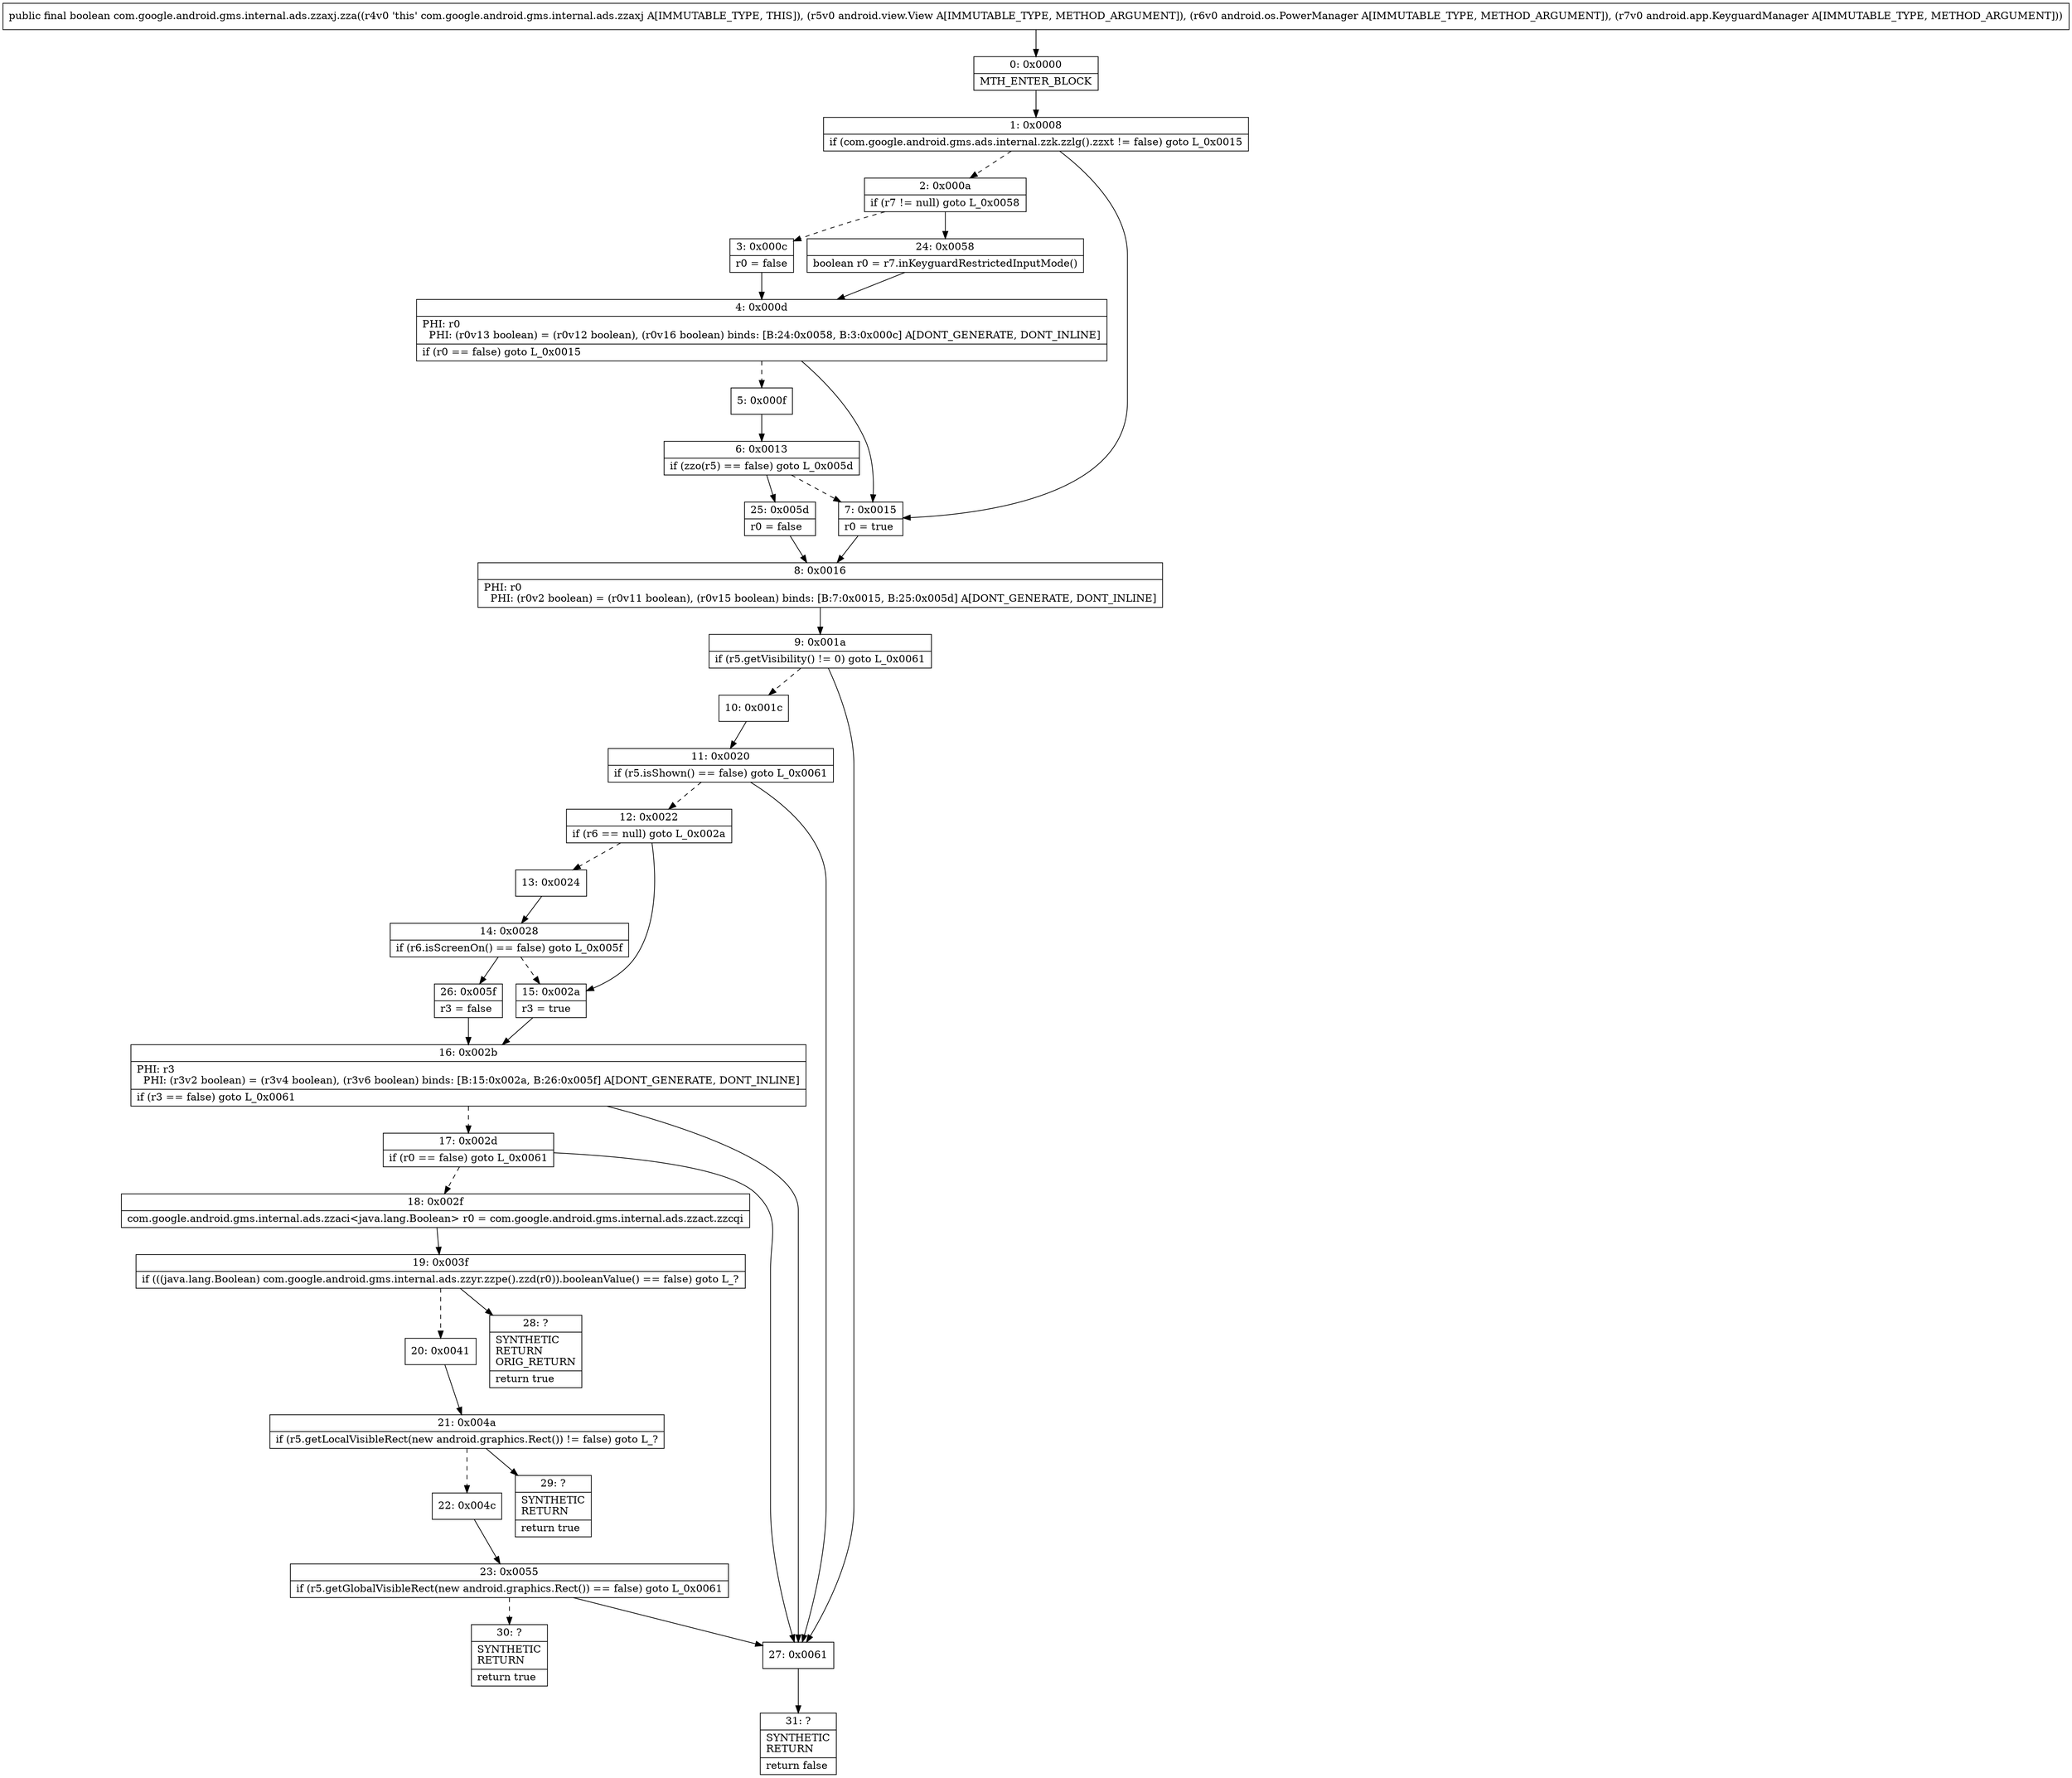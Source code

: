 digraph "CFG forcom.google.android.gms.internal.ads.zzaxj.zza(Landroid\/view\/View;Landroid\/os\/PowerManager;Landroid\/app\/KeyguardManager;)Z" {
Node_0 [shape=record,label="{0\:\ 0x0000|MTH_ENTER_BLOCK\l}"];
Node_1 [shape=record,label="{1\:\ 0x0008|if (com.google.android.gms.ads.internal.zzk.zzlg().zzxt != false) goto L_0x0015\l}"];
Node_2 [shape=record,label="{2\:\ 0x000a|if (r7 != null) goto L_0x0058\l}"];
Node_3 [shape=record,label="{3\:\ 0x000c|r0 = false\l}"];
Node_4 [shape=record,label="{4\:\ 0x000d|PHI: r0 \l  PHI: (r0v13 boolean) = (r0v12 boolean), (r0v16 boolean) binds: [B:24:0x0058, B:3:0x000c] A[DONT_GENERATE, DONT_INLINE]\l|if (r0 == false) goto L_0x0015\l}"];
Node_5 [shape=record,label="{5\:\ 0x000f}"];
Node_6 [shape=record,label="{6\:\ 0x0013|if (zzo(r5) == false) goto L_0x005d\l}"];
Node_7 [shape=record,label="{7\:\ 0x0015|r0 = true\l}"];
Node_8 [shape=record,label="{8\:\ 0x0016|PHI: r0 \l  PHI: (r0v2 boolean) = (r0v11 boolean), (r0v15 boolean) binds: [B:7:0x0015, B:25:0x005d] A[DONT_GENERATE, DONT_INLINE]\l}"];
Node_9 [shape=record,label="{9\:\ 0x001a|if (r5.getVisibility() != 0) goto L_0x0061\l}"];
Node_10 [shape=record,label="{10\:\ 0x001c}"];
Node_11 [shape=record,label="{11\:\ 0x0020|if (r5.isShown() == false) goto L_0x0061\l}"];
Node_12 [shape=record,label="{12\:\ 0x0022|if (r6 == null) goto L_0x002a\l}"];
Node_13 [shape=record,label="{13\:\ 0x0024}"];
Node_14 [shape=record,label="{14\:\ 0x0028|if (r6.isScreenOn() == false) goto L_0x005f\l}"];
Node_15 [shape=record,label="{15\:\ 0x002a|r3 = true\l}"];
Node_16 [shape=record,label="{16\:\ 0x002b|PHI: r3 \l  PHI: (r3v2 boolean) = (r3v4 boolean), (r3v6 boolean) binds: [B:15:0x002a, B:26:0x005f] A[DONT_GENERATE, DONT_INLINE]\l|if (r3 == false) goto L_0x0061\l}"];
Node_17 [shape=record,label="{17\:\ 0x002d|if (r0 == false) goto L_0x0061\l}"];
Node_18 [shape=record,label="{18\:\ 0x002f|com.google.android.gms.internal.ads.zzaci\<java.lang.Boolean\> r0 = com.google.android.gms.internal.ads.zzact.zzcqi\l}"];
Node_19 [shape=record,label="{19\:\ 0x003f|if (((java.lang.Boolean) com.google.android.gms.internal.ads.zzyr.zzpe().zzd(r0)).booleanValue() == false) goto L_?\l}"];
Node_20 [shape=record,label="{20\:\ 0x0041}"];
Node_21 [shape=record,label="{21\:\ 0x004a|if (r5.getLocalVisibleRect(new android.graphics.Rect()) != false) goto L_?\l}"];
Node_22 [shape=record,label="{22\:\ 0x004c}"];
Node_23 [shape=record,label="{23\:\ 0x0055|if (r5.getGlobalVisibleRect(new android.graphics.Rect()) == false) goto L_0x0061\l}"];
Node_24 [shape=record,label="{24\:\ 0x0058|boolean r0 = r7.inKeyguardRestrictedInputMode()\l}"];
Node_25 [shape=record,label="{25\:\ 0x005d|r0 = false\l}"];
Node_26 [shape=record,label="{26\:\ 0x005f|r3 = false\l}"];
Node_27 [shape=record,label="{27\:\ 0x0061}"];
Node_28 [shape=record,label="{28\:\ ?|SYNTHETIC\lRETURN\lORIG_RETURN\l|return true\l}"];
Node_29 [shape=record,label="{29\:\ ?|SYNTHETIC\lRETURN\l|return true\l}"];
Node_30 [shape=record,label="{30\:\ ?|SYNTHETIC\lRETURN\l|return true\l}"];
Node_31 [shape=record,label="{31\:\ ?|SYNTHETIC\lRETURN\l|return false\l}"];
MethodNode[shape=record,label="{public final boolean com.google.android.gms.internal.ads.zzaxj.zza((r4v0 'this' com.google.android.gms.internal.ads.zzaxj A[IMMUTABLE_TYPE, THIS]), (r5v0 android.view.View A[IMMUTABLE_TYPE, METHOD_ARGUMENT]), (r6v0 android.os.PowerManager A[IMMUTABLE_TYPE, METHOD_ARGUMENT]), (r7v0 android.app.KeyguardManager A[IMMUTABLE_TYPE, METHOD_ARGUMENT])) }"];
MethodNode -> Node_0;
Node_0 -> Node_1;
Node_1 -> Node_2[style=dashed];
Node_1 -> Node_7;
Node_2 -> Node_3[style=dashed];
Node_2 -> Node_24;
Node_3 -> Node_4;
Node_4 -> Node_5[style=dashed];
Node_4 -> Node_7;
Node_5 -> Node_6;
Node_6 -> Node_7[style=dashed];
Node_6 -> Node_25;
Node_7 -> Node_8;
Node_8 -> Node_9;
Node_9 -> Node_10[style=dashed];
Node_9 -> Node_27;
Node_10 -> Node_11;
Node_11 -> Node_12[style=dashed];
Node_11 -> Node_27;
Node_12 -> Node_13[style=dashed];
Node_12 -> Node_15;
Node_13 -> Node_14;
Node_14 -> Node_15[style=dashed];
Node_14 -> Node_26;
Node_15 -> Node_16;
Node_16 -> Node_17[style=dashed];
Node_16 -> Node_27;
Node_17 -> Node_18[style=dashed];
Node_17 -> Node_27;
Node_18 -> Node_19;
Node_19 -> Node_20[style=dashed];
Node_19 -> Node_28;
Node_20 -> Node_21;
Node_21 -> Node_22[style=dashed];
Node_21 -> Node_29;
Node_22 -> Node_23;
Node_23 -> Node_27;
Node_23 -> Node_30[style=dashed];
Node_24 -> Node_4;
Node_25 -> Node_8;
Node_26 -> Node_16;
Node_27 -> Node_31;
}


